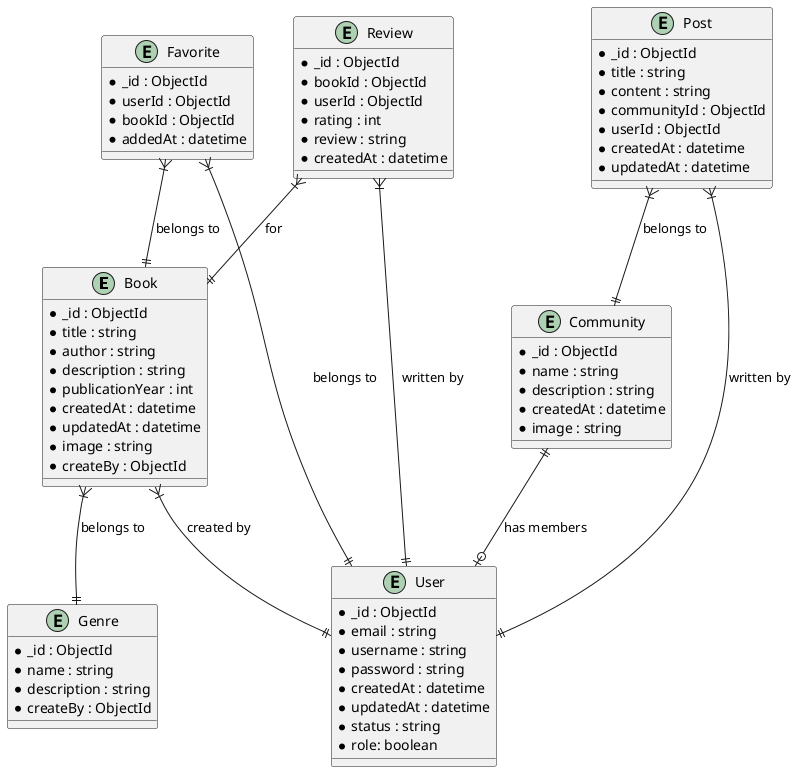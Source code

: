 @startuml erd
 
entity "Book" as Book {
  * _id : ObjectId
  * title : string
  * author : string
  * description : string
  * publicationYear : int
  * createdAt : datetime
  * updatedAt : datetime
  * image : string
  * createBy : ObjectId
}

entity "Community" as Community {
  * _id : ObjectId
  * name : string
  * description : string
  * createdAt : datetime
  * image : string
}

entity "User" as User {
  * _id : ObjectId
  * email : string
  * username : string
  * password : string
  * createdAt : datetime
  * updatedAt : datetime
  * status : string
  * role: boolean
}

entity "Genre" as Genre {
  * _id : ObjectId
  * name : string
  * description : string
   * createBy : ObjectId
}

entity "Post" as Post {
  * _id : ObjectId
  * title : string
  * content : string
  * communityId : ObjectId
  * userId : ObjectId
  * createdAt : datetime
  * updatedAt : datetime
}

entity "Review" as Review {
  * _id : ObjectId
  * bookId : ObjectId
  * userId : ObjectId
  * rating : int
  * review : string
  * createdAt : datetime
}

entity "Favorite" as Favorite {
  * _id : ObjectId
  * userId : ObjectId
  * bookId : ObjectId
  * addedAt : datetime
}



' Relationships
Book }|--|| Genre : belongs to
Book }|--|| User : created by
Post }|--|| Community : belongs to
Post }|--|| User : written by
Review }|--|| Book : for
Review }|--|| User : written by
Favorite }|--|| User : belongs to
Favorite }|--|| Book : belongs to
Community ||--o| User : has members


@enduml
